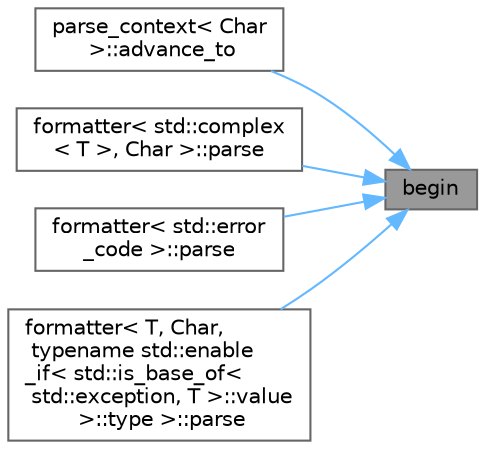 digraph "begin"
{
 // LATEX_PDF_SIZE
  bgcolor="transparent";
  edge [fontname=Helvetica,fontsize=10,labelfontname=Helvetica,labelfontsize=10];
  node [fontname=Helvetica,fontsize=10,shape=box,height=0.2,width=0.4];
  rankdir="RL";
  Node1 [id="Node000001",label="begin",height=0.2,width=0.4,color="gray40", fillcolor="grey60", style="filled", fontcolor="black",tooltip="Returns an iterator to the beginning of the format string range being parsed."];
  Node1 -> Node2 [id="edge1_Node000001_Node000002",dir="back",color="steelblue1",style="solid",tooltip=" "];
  Node2 [id="Node000002",label="parse_context\< Char\l \>::advance_to",height=0.2,width=0.4,color="grey40", fillcolor="white", style="filled",URL="$classparse__context.html#a383333ff2230a785faca84c5c3372828",tooltip=" "];
  Node1 -> Node3 [id="edge2_Node000001_Node000003",dir="back",color="steelblue1",style="solid",tooltip=" "];
  Node3 [id="Node000003",label="formatter\< std::complex\l\< T \>, Char \>::parse",height=0.2,width=0.4,color="grey40", fillcolor="white", style="filled",URL="$structformatter_3_01std_1_1complex_3_01_t_01_4_00_01_char_01_4.html#a8ab971982084b0d00677071064adc679",tooltip=" "];
  Node1 -> Node4 [id="edge3_Node000001_Node000004",dir="back",color="steelblue1",style="solid",tooltip=" "];
  Node4 [id="Node000004",label="formatter\< std::error\l_code \>::parse",height=0.2,width=0.4,color="grey40", fillcolor="white", style="filled",URL="$structformatter_3_01std_1_1error__code_01_4.html#adea8f8d583f8596da890c2908cce214c",tooltip=" "];
  Node1 -> Node5 [id="edge4_Node000001_Node000005",dir="back",color="steelblue1",style="solid",tooltip=" "];
  Node5 [id="Node000005",label="formatter\< T, Char,\l typename std::enable\l_if\< std::is_base_of\<\l std::exception, T \>::value\l \>::type \>::parse",height=0.2,width=0.4,color="grey40", fillcolor="white", style="filled",URL="$structformatter_3_01_t_00_01_char_00_01typename_01std_1_1enable__if_3_01std_1_1is__base__of_3_01b47eaaf99fbf33a17b7cbf4743bf7b8e.html#a8ab971982084b0d00677071064adc679",tooltip=" "];
}

